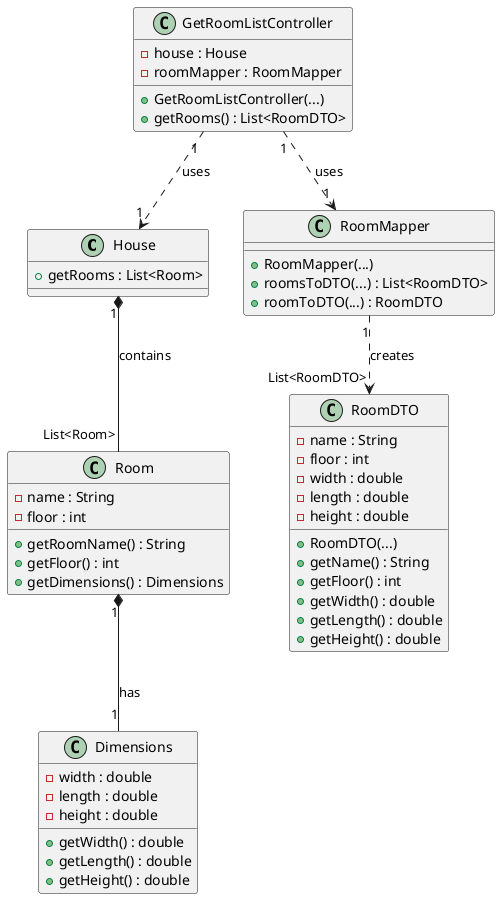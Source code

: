 @startuml

class House {
  + getRooms : List<Room>
}

class GetRoomListController {
    - house : House
    - roomMapper : RoomMapper
    + GetRoomListController(...)
    + getRooms() : List<RoomDTO>
}

class RoomMapper {
    + RoomMapper(...)
    + roomsToDTO(...) : List<RoomDTO>
    + roomToDTO(...) : RoomDTO
}

class RoomDTO {
- name : String
- floor : int
- width : double
- length : double
- height : double

+ RoomDTO(...)
+ getName() : String
+ getFloor() : int
+ getWidth() : double
+ getLength() : double
+ getHeight() : double
}

class Room {
- name : String
- floor : int
+ getRoomName() : String
+ getFloor() : int
+ getDimensions() : Dimensions
}

class Dimensions {
- width : double
- length : double
- height : double

+ getWidth() : double
+ getLength() : double
+ getHeight() : double
}

GetRoomListController "1" ..> "1" House : uses
GetRoomListController "1" ..> "1" RoomMapper : uses
RoomMapper "1" ..> "List<RoomDTO>" RoomDTO : creates
House "1" *-- "List<Room>" Room : contains
Room "1" *-- "1" Dimensions : has

@enduml